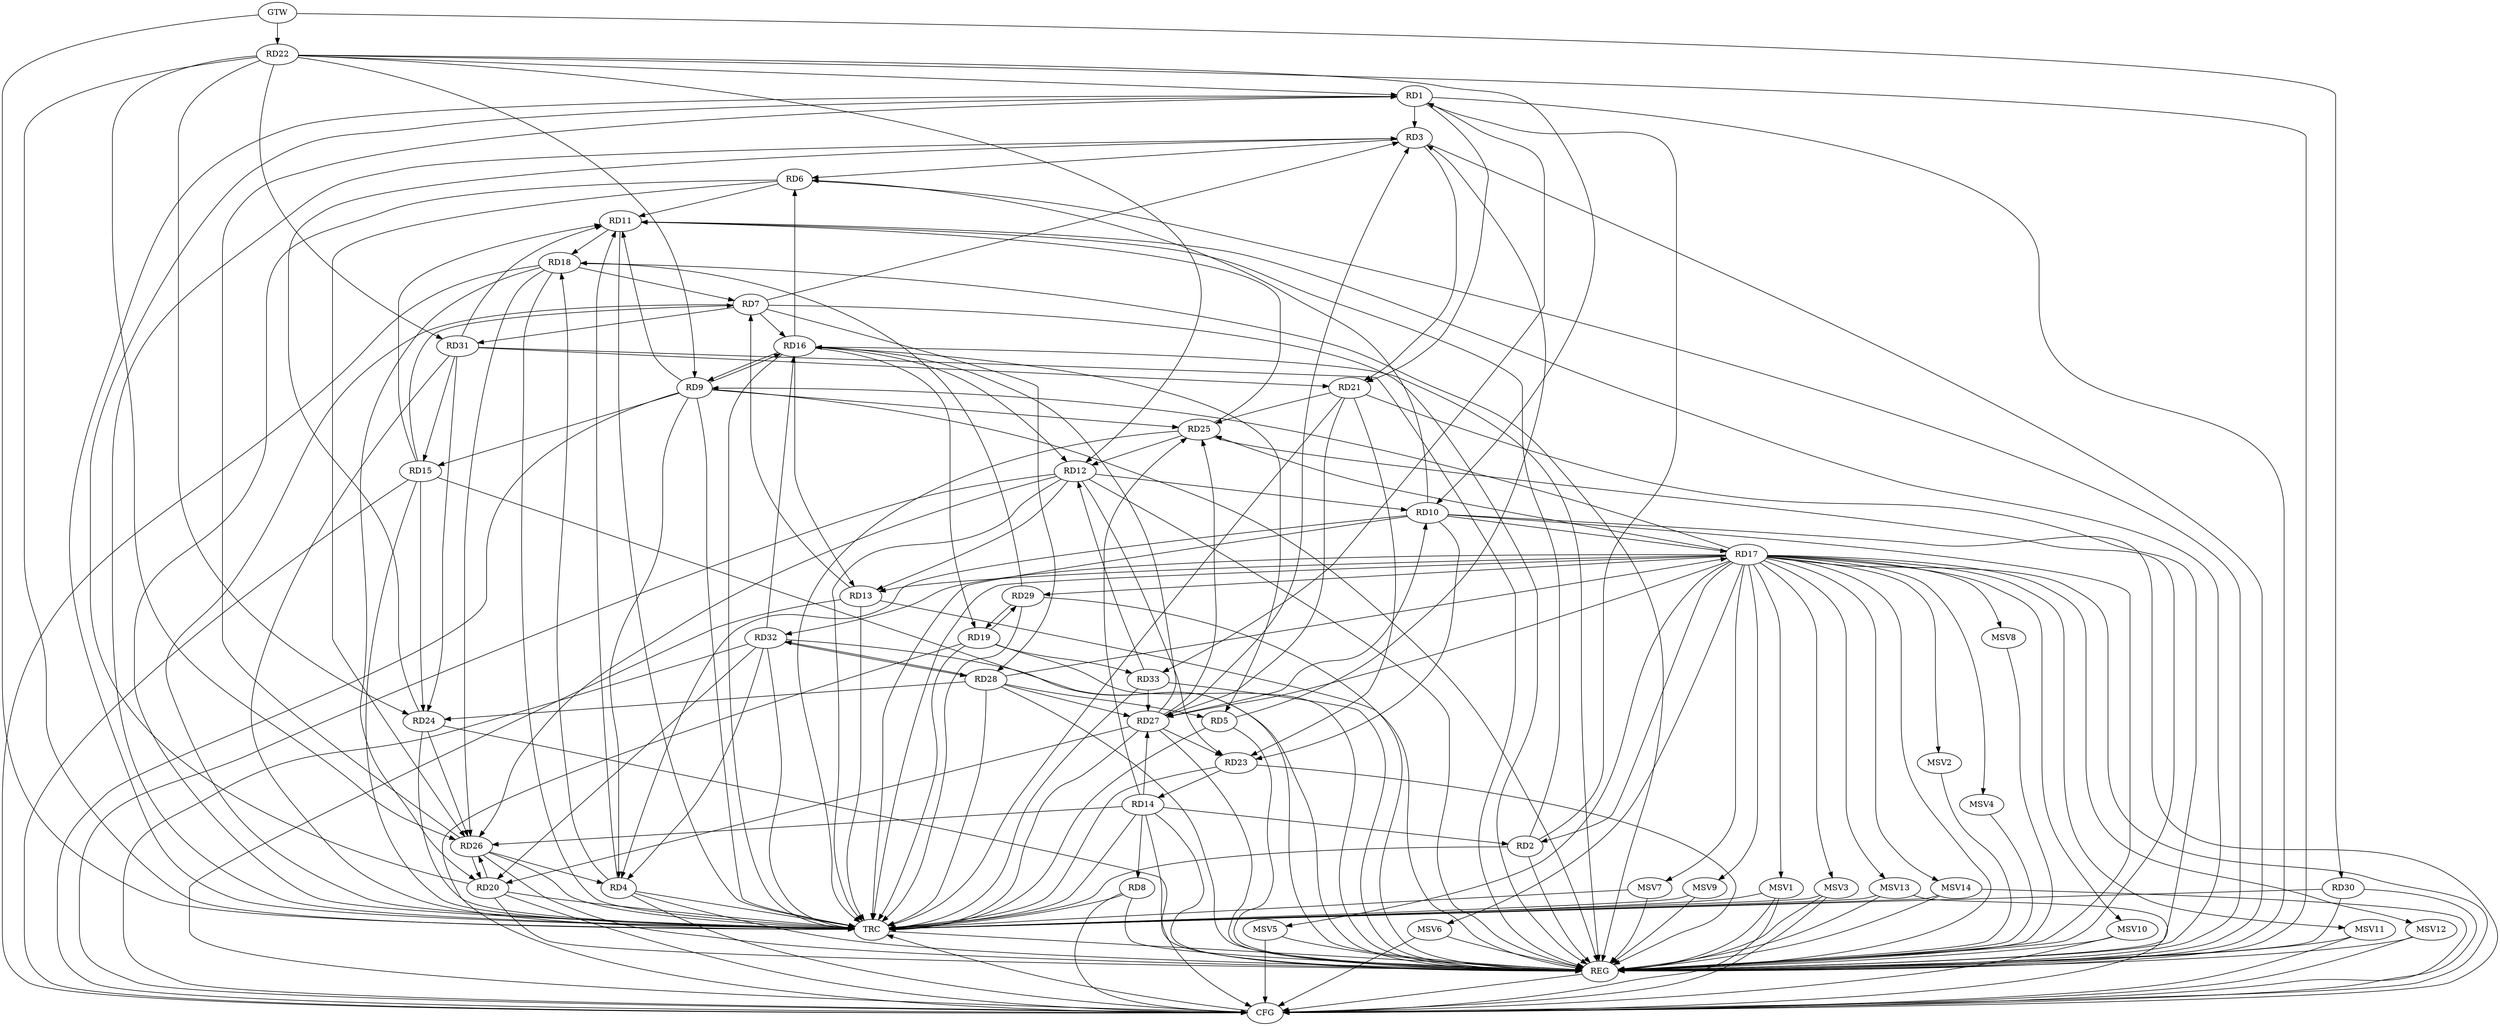 strict digraph G {
  RD1 [ label="RD1" ];
  RD2 [ label="RD2" ];
  RD3 [ label="RD3" ];
  RD4 [ label="RD4" ];
  RD5 [ label="RD5" ];
  RD6 [ label="RD6" ];
  RD7 [ label="RD7" ];
  RD8 [ label="RD8" ];
  RD9 [ label="RD9" ];
  RD10 [ label="RD10" ];
  RD11 [ label="RD11" ];
  RD12 [ label="RD12" ];
  RD13 [ label="RD13" ];
  RD14 [ label="RD14" ];
  RD15 [ label="RD15" ];
  RD16 [ label="RD16" ];
  RD17 [ label="RD17" ];
  RD18 [ label="RD18" ];
  RD19 [ label="RD19" ];
  RD20 [ label="RD20" ];
  RD21 [ label="RD21" ];
  RD22 [ label="RD22" ];
  RD23 [ label="RD23" ];
  RD24 [ label="RD24" ];
  RD25 [ label="RD25" ];
  RD26 [ label="RD26" ];
  RD27 [ label="RD27" ];
  RD28 [ label="RD28" ];
  RD29 [ label="RD29" ];
  RD30 [ label="RD30" ];
  RD31 [ label="RD31" ];
  RD32 [ label="RD32" ];
  RD33 [ label="RD33" ];
  GTW [ label="GTW" ];
  REG [ label="REG" ];
  CFG [ label="CFG" ];
  TRC [ label="TRC" ];
  MSV1 [ label="MSV1" ];
  MSV2 [ label="MSV2" ];
  MSV3 [ label="MSV3" ];
  MSV4 [ label="MSV4" ];
  MSV5 [ label="MSV5" ];
  MSV6 [ label="MSV6" ];
  MSV7 [ label="MSV7" ];
  MSV8 [ label="MSV8" ];
  MSV9 [ label="MSV9" ];
  MSV10 [ label="MSV10" ];
  MSV11 [ label="MSV11" ];
  MSV12 [ label="MSV12" ];
  MSV13 [ label="MSV13" ];
  MSV14 [ label="MSV14" ];
  RD2 -> RD1;
  RD1 -> RD3;
  RD20 -> RD1;
  RD1 -> RD21;
  RD22 -> RD1;
  RD26 -> RD1;
  RD1 -> RD33;
  RD2 -> RD11;
  RD14 -> RD2;
  RD17 -> RD2;
  RD5 -> RD3;
  RD3 -> RD6;
  RD7 -> RD3;
  RD3 -> RD21;
  RD24 -> RD3;
  RD27 -> RD3;
  RD9 -> RD4;
  RD10 -> RD4;
  RD4 -> RD11;
  RD4 -> RD18;
  RD26 -> RD4;
  RD32 -> RD4;
  RD16 -> RD5;
  RD28 -> RD5;
  RD10 -> RD6;
  RD6 -> RD11;
  RD16 -> RD6;
  RD6 -> RD26;
  RD13 -> RD7;
  RD15 -> RD7;
  RD7 -> RD16;
  RD18 -> RD7;
  RD7 -> RD28;
  RD7 -> RD31;
  RD14 -> RD8;
  RD9 -> RD11;
  RD9 -> RD15;
  RD9 -> RD16;
  RD16 -> RD9;
  RD17 -> RD9;
  RD22 -> RD9;
  RD9 -> RD25;
  RD12 -> RD10;
  RD10 -> RD17;
  RD22 -> RD10;
  RD10 -> RD23;
  RD27 -> RD10;
  RD15 -> RD11;
  RD11 -> RD18;
  RD25 -> RD11;
  RD31 -> RD11;
  RD12 -> RD13;
  RD16 -> RD12;
  RD22 -> RD12;
  RD12 -> RD23;
  RD25 -> RD12;
  RD12 -> RD26;
  RD33 -> RD12;
  RD16 -> RD13;
  RD17 -> RD13;
  RD23 -> RD14;
  RD14 -> RD25;
  RD14 -> RD26;
  RD14 -> RD27;
  RD15 -> RD24;
  RD31 -> RD15;
  RD16 -> RD19;
  RD27 -> RD16;
  RD32 -> RD16;
  RD17 -> RD25;
  RD17 -> RD27;
  RD28 -> RD17;
  RD17 -> RD29;
  RD17 -> RD32;
  RD18 -> RD20;
  RD18 -> RD26;
  RD29 -> RD18;
  RD19 -> RD29;
  RD29 -> RD19;
  RD19 -> RD33;
  RD20 -> RD26;
  RD26 -> RD20;
  RD27 -> RD20;
  RD32 -> RD20;
  RD21 -> RD23;
  RD21 -> RD25;
  RD21 -> RD27;
  RD31 -> RD21;
  RD22 -> RD24;
  RD22 -> RD26;
  RD22 -> RD31;
  RD27 -> RD23;
  RD24 -> RD26;
  RD28 -> RD24;
  RD31 -> RD24;
  RD27 -> RD25;
  RD28 -> RD27;
  RD33 -> RD27;
  RD28 -> RD32;
  RD32 -> RD28;
  GTW -> RD22;
  GTW -> RD30;
  RD1 -> REG;
  RD2 -> REG;
  RD3 -> REG;
  RD4 -> REG;
  RD5 -> REG;
  RD6 -> REG;
  RD7 -> REG;
  RD8 -> REG;
  RD9 -> REG;
  RD10 -> REG;
  RD11 -> REG;
  RD12 -> REG;
  RD13 -> REG;
  RD14 -> REG;
  RD15 -> REG;
  RD16 -> REG;
  RD17 -> REG;
  RD18 -> REG;
  RD19 -> REG;
  RD20 -> REG;
  RD21 -> REG;
  RD22 -> REG;
  RD23 -> REG;
  RD24 -> REG;
  RD25 -> REG;
  RD26 -> REG;
  RD27 -> REG;
  RD28 -> REG;
  RD29 -> REG;
  RD30 -> REG;
  RD31 -> REG;
  RD32 -> REG;
  RD33 -> REG;
  RD17 -> CFG;
  RD9 -> CFG;
  RD10 -> CFG;
  RD8 -> CFG;
  RD12 -> CFG;
  RD13 -> CFG;
  RD15 -> CFG;
  RD32 -> CFG;
  RD20 -> CFG;
  RD14 -> CFG;
  RD30 -> CFG;
  RD4 -> CFG;
  RD18 -> CFG;
  RD19 -> CFG;
  REG -> CFG;
  RD1 -> TRC;
  RD2 -> TRC;
  RD3 -> TRC;
  RD4 -> TRC;
  RD5 -> TRC;
  RD6 -> TRC;
  RD7 -> TRC;
  RD8 -> TRC;
  RD9 -> TRC;
  RD10 -> TRC;
  RD11 -> TRC;
  RD12 -> TRC;
  RD13 -> TRC;
  RD14 -> TRC;
  RD15 -> TRC;
  RD16 -> TRC;
  RD17 -> TRC;
  RD18 -> TRC;
  RD19 -> TRC;
  RD20 -> TRC;
  RD21 -> TRC;
  RD22 -> TRC;
  RD23 -> TRC;
  RD24 -> TRC;
  RD25 -> TRC;
  RD26 -> TRC;
  RD27 -> TRC;
  RD28 -> TRC;
  RD29 -> TRC;
  RD30 -> TRC;
  RD31 -> TRC;
  RD32 -> TRC;
  RD33 -> TRC;
  GTW -> TRC;
  CFG -> TRC;
  TRC -> REG;
  RD17 -> MSV1;
  RD17 -> MSV2;
  RD17 -> MSV3;
  RD17 -> MSV4;
  RD17 -> MSV5;
  MSV1 -> REG;
  MSV1 -> TRC;
  MSV1 -> CFG;
  MSV2 -> REG;
  MSV3 -> REG;
  MSV3 -> TRC;
  MSV3 -> CFG;
  MSV4 -> REG;
  MSV5 -> REG;
  MSV5 -> CFG;
  RD17 -> MSV6;
  MSV6 -> REG;
  MSV6 -> CFG;
  RD17 -> MSV7;
  RD17 -> MSV8;
  RD17 -> MSV9;
  MSV7 -> REG;
  MSV7 -> TRC;
  MSV8 -> REG;
  MSV9 -> REG;
  MSV9 -> TRC;
  RD17 -> MSV10;
  MSV10 -> REG;
  MSV10 -> CFG;
  RD17 -> MSV11;
  RD17 -> MSV12;
  MSV11 -> REG;
  MSV11 -> CFG;
  MSV12 -> REG;
  MSV12 -> CFG;
  RD17 -> MSV13;
  RD17 -> MSV14;
  MSV13 -> REG;
  MSV13 -> TRC;
  MSV13 -> CFG;
  MSV14 -> REG;
  MSV14 -> TRC;
  MSV14 -> CFG;
}

